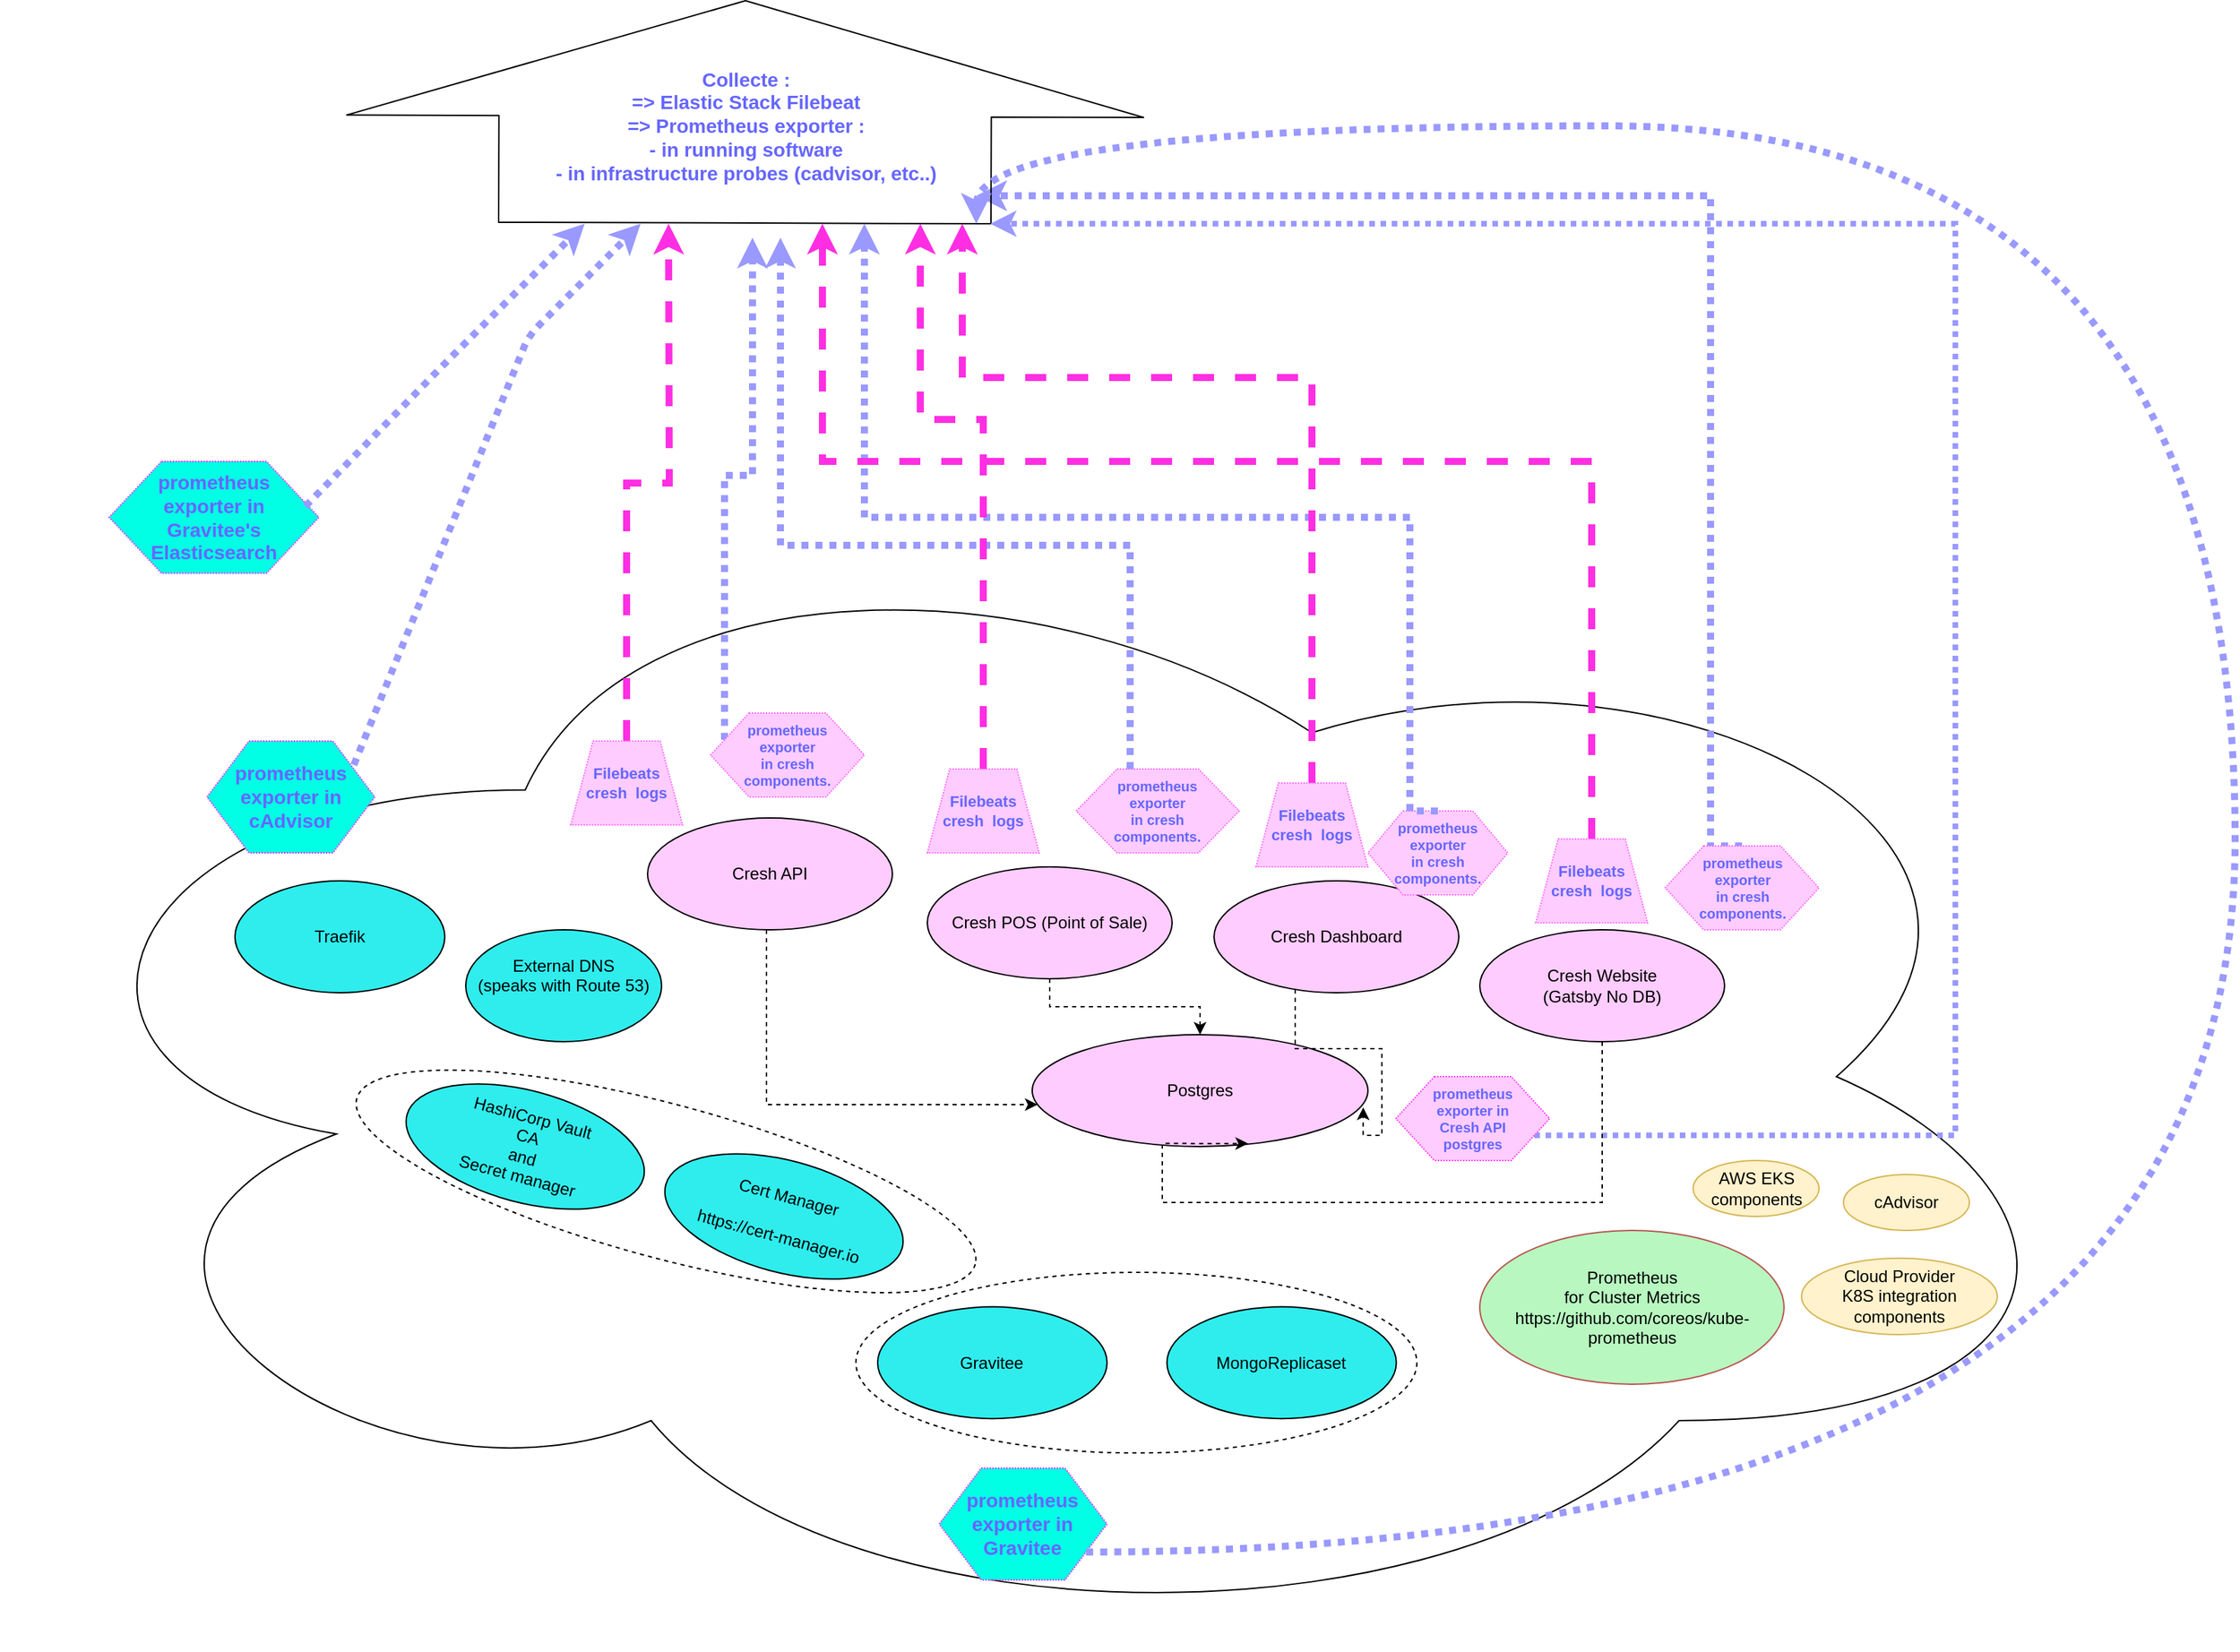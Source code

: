 <mxfile version="13.3.0" type="device"><diagram id="fgDWZy5LjRmcH4ItfqmT" name="Page-1"><mxGraphModel dx="3220" dy="1235" grid="1" gridSize="10" guides="1" tooltips="1" connect="1" arrows="1" fold="1" page="1" pageScale="1" pageWidth="850" pageHeight="1100" math="0" shadow="0"><root><mxCell id="0"/><mxCell id="1" parent="0"/><mxCell id="DMVC33KpYDfJwZsa98Fw-1" value="" style="ellipse;shape=cloud;whiteSpace=wrap;html=1;" parent="1" vertex="1"><mxGeometry x="-797.5" y="370" width="1500" height="820" as="geometry"/></mxCell><mxCell id="dFEjUb3pi1dA_-q-Uuge-21" value="" style="ellipse;whiteSpace=wrap;html=1;fillColor=none;rotation=15;dashed=1;" vertex="1" parent="1"><mxGeometry x="-550.7" y="799.91" width="457.77" height="110" as="geometry"/></mxCell><mxCell id="dFEjUb3pi1dA_-q-Uuge-6" value="" style="ellipse;whiteSpace=wrap;html=1;fillColor=none;rotation=0;dashed=1;" vertex="1" parent="1"><mxGeometry x="-186.05" y="920" width="401.05" height="129.17" as="geometry"/></mxCell><mxCell id="dFEjUb3pi1dA_-q-Uuge-32" value="Text" style="text;html=1;align=center;verticalAlign=middle;resizable=0;points=[];autosize=1;rotation=-15;" vertex="1" parent="dFEjUb3pi1dA_-q-Uuge-6"><mxGeometry x="284.362" y="51" width="40" height="20" as="geometry"/></mxCell><mxCell id="dFEjUb3pi1dA_-q-Uuge-1" value="MongoReplicaset" style="ellipse;whiteSpace=wrap;html=1;fillColor=#2FEDED;" vertex="1" parent="dFEjUb3pi1dA_-q-Uuge-6"><mxGeometry x="222.36" y="24.58" width="164" height="80" as="geometry"/></mxCell><mxCell id="DMVC33KpYDfJwZsa98Fw-52" style="edgeStyle=orthogonalEdgeStyle;rounded=0;orthogonalLoop=1;jettySize=auto;html=1;dashed=1;fontSize=14;fontColor=#6666FF;strokeWidth=5;strokeColor=#9999FF;exitX=0.5;exitY=0;exitDx=0;exitDy=0;dashPattern=1 1;" parent="1" source="DMVC33KpYDfJwZsa98Fw-36" edge="1"><mxGeometry relative="1" as="geometry"><mxPoint x="-100" y="150" as="targetPoint"/><Array as="points"><mxPoint x="425" y="150"/></Array></mxGeometry></mxCell><mxCell id="DMVC33KpYDfJwZsa98Fw-36" value="&lt;div style=&quot;font-size: 10px;&quot;&gt;&lt;font style=&quot;font-size: 10px;&quot;&gt;&lt;b style=&quot;font-size: 10px;&quot;&gt;prometheus&lt;br style=&quot;font-size: 10px;&quot;&gt; exporter&lt;br style=&quot;font-size: 10px;&quot;&gt; in&lt;/b&gt;&lt;/font&gt;&lt;b style=&quot;font-size: 10px;&quot;&gt;&lt;font style=&quot;font-size: 10px;&quot;&gt; cresh&lt;br style=&quot;font-size: 10px;&quot;&gt; components.&lt;/font&gt;&lt;br style=&quot;font-size: 10px;&quot;&gt;&lt;/b&gt;&lt;/div&gt;" style="shape=hexagon;perimeter=hexagonPerimeter2;whiteSpace=wrap;html=1;dashed=1;fontSize=10;fontColor=#6666FF;dashPattern=1 1;strokeColor=#FF66FF;fillColor=#FFCCFF;" parent="1" vertex="1"><mxGeometry x="392.5" y="615" width="110" height="60" as="geometry"/></mxCell><mxCell id="DMVC33KpYDfJwZsa98Fw-30" value="" style="shape=flexArrow;endArrow=classic;html=1;endWidth=216.667;endSize=27.217;width=352;" parent="1" edge="1"><mxGeometry width="50" height="50" relative="1" as="geometry"><mxPoint x="-265.5" y="170" as="sourcePoint"/><mxPoint x="-265" y="10" as="targetPoint"/></mxGeometry></mxCell><mxCell id="DMVC33KpYDfJwZsa98Fw-33" value="&lt;div style=&quot;font-size: 14px&quot;&gt;Collecte : &lt;br style=&quot;font-size: 14px&quot;&gt;&lt;/div&gt;&lt;div style=&quot;font-size: 14px&quot;&gt;=&amp;gt; Elastic Stack Filebeat&lt;br style=&quot;font-size: 14px&quot;&gt;=&amp;gt; Prometheus exporter : &lt;br&gt;- in running software&lt;br&gt;- in infrastructure probes (cadvisor, etc..)&lt;br style=&quot;font-size: 14px&quot;&gt;&lt;/div&gt;" style="edgeLabel;html=1;align=center;verticalAlign=middle;resizable=0;points=[];fontSize=14;fontStyle=1;fontColor=#6666FF;" parent="DMVC33KpYDfJwZsa98Fw-30" vertex="1" connectable="0"><mxGeometry x="-0.043" y="91" relative="1" as="geometry"><mxPoint x="91" y="7" as="offset"/></mxGeometry></mxCell><mxCell id="DMVC33KpYDfJwZsa98Fw-35" value="&lt;div&gt;&lt;b&gt;prometheus exporter in&lt;/b&gt;&lt;/div&gt;&lt;div&gt;&lt;b&gt;cAdvisor&lt;/b&gt;&lt;br&gt;&lt;/div&gt;" style="shape=hexagon;perimeter=hexagonPerimeter2;whiteSpace=wrap;html=1;dashed=1;fontSize=14;fontColor=#6666FF;dashPattern=1 1;strokeColor=#FF33FF;fillColor=#00FFE5;" parent="1" vertex="1"><mxGeometry x="-650" y="540" width="120" height="80" as="geometry"/></mxCell><mxCell id="DMVC33KpYDfJwZsa98Fw-50" style="edgeStyle=orthogonalEdgeStyle;rounded=0;orthogonalLoop=1;jettySize=auto;html=1;fontSize=14;fontColor=#6666FF;strokeWidth=5;strokeColor=#FF2EE3;dashed=1;" parent="1" source="DMVC33KpYDfJwZsa98Fw-38" edge="1"><mxGeometry relative="1" as="geometry"><mxPoint x="-320" y="170" as="targetPoint"/></mxGeometry></mxCell><mxCell id="DMVC33KpYDfJwZsa98Fw-38" value="&lt;b style=&quot;font-size: 11px;&quot;&gt;Filebeats&lt;br style=&quot;font-size: 11px;&quot;&gt;cresh&amp;nbsp; logs&lt;/b&gt;" style="shape=trapezoid;perimeter=trapezoidPerimeter;whiteSpace=wrap;html=1;dashed=1;dashPattern=1 1;strokeColor=#FF66FF;fillColor=#FFCCFF;fontSize=11;fontColor=#6666FF;" parent="1" vertex="1"><mxGeometry x="-390" y="540" width="80" height="60" as="geometry"/></mxCell><mxCell id="DMVC33KpYDfJwZsa98Fw-47" value="" style="endArrow=classic;html=1;fontSize=14;fontColor=#6666FF;exitX=0.875;exitY=0.213;exitDx=0;exitDy=0;exitPerimeter=0;dashed=1;strokeWidth=5;strokeColor=#9999FF;dashPattern=1 1;" parent="1" source="DMVC33KpYDfJwZsa98Fw-35" edge="1"><mxGeometry width="50" height="50" relative="1" as="geometry"><mxPoint x="-180" y="250" as="sourcePoint"/><mxPoint x="-340" y="170" as="targetPoint"/><Array as="points"><mxPoint x="-420" y="250"/></Array></mxGeometry></mxCell><mxCell id="DMVC33KpYDfJwZsa98Fw-57" value="&lt;div&gt;&lt;b&gt;prometheus exporter in&lt;/b&gt;&lt;/div&gt;&lt;div&gt;&lt;b&gt;Gravitee&lt;br&gt;&lt;/b&gt;&lt;/div&gt;" style="shape=hexagon;perimeter=hexagonPerimeter2;whiteSpace=wrap;html=1;dashed=1;fontSize=14;fontColor=#6666FF;dashPattern=1 1;strokeColor=#FF33FF;fillColor=#00FFE5;" parent="1" vertex="1"><mxGeometry x="-126.52" y="1060" width="120" height="80" as="geometry"/></mxCell><mxCell id="DMVC33KpYDfJwZsa98Fw-58" value="&lt;div&gt;&lt;b&gt;prometheus&lt;/b&gt;&lt;/div&gt;&lt;div&gt;&lt;b&gt; exporter in&lt;/b&gt;&lt;/div&gt;&lt;div&gt;&lt;b&gt;Gravitee's Elasticsearch&lt;br&gt;&lt;/b&gt;&lt;/div&gt;" style="shape=hexagon;perimeter=hexagonPerimeter2;whiteSpace=wrap;html=1;dashed=1;fontSize=14;fontColor=#6666FF;dashPattern=1 1;strokeColor=#FF33FF;fillColor=#00FFE5;" parent="1" vertex="1"><mxGeometry x="-720" y="340" width="150" height="80" as="geometry"/></mxCell><mxCell id="DMVC33KpYDfJwZsa98Fw-59" value="" style="endArrow=classic;html=1;fontSize=14;fontColor=#6666FF;exitX=0.936;exitY=0.401;exitDx=0;exitDy=0;exitPerimeter=0;dashed=1;strokeWidth=5;strokeColor=#9999FF;dashPattern=1 1;" parent="1" source="DMVC33KpYDfJwZsa98Fw-58" edge="1"><mxGeometry width="50" height="50" relative="1" as="geometry"><mxPoint x="-560" y="387.04" as="sourcePoint"/><mxPoint x="-380" y="170" as="targetPoint"/><Array as="points"><mxPoint x="-480" y="270"/></Array></mxGeometry></mxCell><mxCell id="DMVC33KpYDfJwZsa98Fw-60" value="" style="endArrow=classic;html=1;fontSize=14;fontColor=#6666FF;dashed=1;strokeWidth=5;strokeColor=#9999FF;dashPattern=1 1;edgeStyle=orthogonalEdgeStyle;curved=1;" parent="1" edge="1" source="DMVC33KpYDfJwZsa98Fw-57"><mxGeometry width="50" height="50" relative="1" as="geometry"><mxPoint x="100" y="387.04" as="sourcePoint"/><mxPoint x="-100" y="170" as="targetPoint"/><Array as="points"><mxPoint x="800" y="1120"/><mxPoint x="800" y="100"/><mxPoint x="-100" y="100"/></Array></mxGeometry></mxCell><mxCell id="DMVC33KpYDfJwZsa98Fw-72" style="edgeStyle=orthogonalEdgeStyle;rounded=0;orthogonalLoop=1;jettySize=auto;html=1;dashed=1;startArrow=none;endArrow=classic;endFill=1;strokeColor=#9999FF;strokeWidth=4;fontSize=14;fontColor=#6666FF;startFill=0;exitX=1;exitY=0.75;exitDx=0;exitDy=0;dashPattern=1 1;" parent="1" source="DMVC33KpYDfJwZsa98Fw-67" edge="1"><mxGeometry relative="1" as="geometry"><mxPoint x="-90" y="170" as="targetPoint"/><Array as="points"><mxPoint x="600" y="822"/><mxPoint x="600" y="170"/></Array></mxGeometry></mxCell><mxCell id="DMVC33KpYDfJwZsa98Fw-67" value="&lt;div style=&quot;font-size: 10px;&quot;&gt;&lt;b style=&quot;font-size: 10px;&quot;&gt;prometheus&lt;/b&gt;&lt;/div&gt;&lt;div style=&quot;font-size: 10px;&quot;&gt;&lt;b style=&quot;font-size: 10px;&quot;&gt; exporter in &lt;br style=&quot;font-size: 10px;&quot;&gt;&lt;/b&gt;&lt;/div&gt;&lt;div style=&quot;font-size: 10px;&quot;&gt;&lt;b style=&quot;font-size: 10px;&quot;&gt;Cresh API &lt;br style=&quot;font-size: 10px;&quot;&gt;&lt;/b&gt;&lt;/div&gt;&lt;div style=&quot;font-size: 10px;&quot;&gt;&lt;b style=&quot;font-size: 10px;&quot;&gt;postgres&lt;br style=&quot;font-size: 10px;&quot;&gt;&lt;/b&gt;&lt;/div&gt;" style="shape=hexagon;perimeter=hexagonPerimeter2;whiteSpace=wrap;html=1;dashed=1;fontSize=10;fontColor=#6666FF;dashPattern=1 1;strokeColor=#FF33FF;fillColor=#FFCCFF;" parent="1" vertex="1"><mxGeometry x="200" y="780" width="110" height="60" as="geometry"/></mxCell><mxCell id="dFEjUb3pi1dA_-q-Uuge-2" value="Gravitee" style="ellipse;whiteSpace=wrap;html=1;fillColor=#2FEDED;" vertex="1" parent="1"><mxGeometry x="-170.52" y="944.59" width="164" height="80" as="geometry"/></mxCell><mxCell id="dFEjUb3pi1dA_-q-Uuge-3" value="Traefik" style="ellipse;whiteSpace=wrap;html=1;fillColor=#2FEDED;" vertex="1" parent="1"><mxGeometry x="-630" y="640" width="150" height="80" as="geometry"/></mxCell><mxCell id="dFEjUb3pi1dA_-q-Uuge-5" value="Postgres" style="ellipse;whiteSpace=wrap;html=1;fillColor=#FFCCFF;" vertex="1" parent="1"><mxGeometry x="-60" y="750" width="240" height="80" as="geometry"/></mxCell><mxCell id="dFEjUb3pi1dA_-q-Uuge-14" style="edgeStyle=orthogonalEdgeStyle;rounded=0;orthogonalLoop=1;jettySize=auto;html=1;dashed=1;" edge="1" parent="1" source="dFEjUb3pi1dA_-q-Uuge-7" target="dFEjUb3pi1dA_-q-Uuge-5"><mxGeometry relative="1" as="geometry"><Array as="points"><mxPoint x="-250" y="800"/></Array></mxGeometry></mxCell><mxCell id="dFEjUb3pi1dA_-q-Uuge-7" value="Cresh API" style="ellipse;whiteSpace=wrap;html=1;fillColor=#FFCCFF;" vertex="1" parent="1"><mxGeometry x="-335" y="595" width="175" height="80" as="geometry"/></mxCell><mxCell id="dFEjUb3pi1dA_-q-Uuge-16" style="edgeStyle=orthogonalEdgeStyle;rounded=0;orthogonalLoop=1;jettySize=auto;html=1;entryX=0.986;entryY=0.65;entryDx=0;entryDy=0;entryPerimeter=0;dashed=1;" edge="1" parent="1" source="dFEjUb3pi1dA_-q-Uuge-8" target="dFEjUb3pi1dA_-q-Uuge-5"><mxGeometry relative="1" as="geometry"><Array as="points"><mxPoint x="128" y="760"/><mxPoint x="190" y="760"/><mxPoint x="190" y="822"/></Array></mxGeometry></mxCell><mxCell id="dFEjUb3pi1dA_-q-Uuge-8" value="Cresh Dashboard" style="ellipse;whiteSpace=wrap;html=1;fillColor=#FFCCFF;" vertex="1" parent="1"><mxGeometry x="70" y="640" width="175" height="80" as="geometry"/></mxCell><mxCell id="dFEjUb3pi1dA_-q-Uuge-17" style="edgeStyle=orthogonalEdgeStyle;rounded=0;orthogonalLoop=1;jettySize=auto;html=1;entryX=0.643;entryY=0.973;entryDx=0;entryDy=0;entryPerimeter=0;dashed=1;" edge="1" parent="1" source="dFEjUb3pi1dA_-q-Uuge-9" target="dFEjUb3pi1dA_-q-Uuge-5"><mxGeometry relative="1" as="geometry"><Array as="points"><mxPoint x="348" y="870"/><mxPoint x="33" y="870"/></Array></mxGeometry></mxCell><mxCell id="dFEjUb3pi1dA_-q-Uuge-9" value="Cresh Website &lt;br&gt;(Gatsby No DB)" style="ellipse;whiteSpace=wrap;html=1;fillColor=#FFCCFF;" vertex="1" parent="1"><mxGeometry x="260" y="675" width="175" height="80" as="geometry"/></mxCell><mxCell id="dFEjUb3pi1dA_-q-Uuge-15" style="edgeStyle=orthogonalEdgeStyle;rounded=0;orthogonalLoop=1;jettySize=auto;html=1;dashed=1;" edge="1" parent="1" source="dFEjUb3pi1dA_-q-Uuge-10" target="dFEjUb3pi1dA_-q-Uuge-5"><mxGeometry relative="1" as="geometry"/></mxCell><mxCell id="dFEjUb3pi1dA_-q-Uuge-10" value="Cresh POS (Point of Sale)" style="ellipse;whiteSpace=wrap;html=1;fillColor=#FFCCFF;" vertex="1" parent="1"><mxGeometry x="-135" y="630" width="175" height="80" as="geometry"/></mxCell><mxCell id="dFEjUb3pi1dA_-q-Uuge-18" value="External DNS&lt;br&gt;&lt;div&gt;(speaks with Route 53)&lt;/div&gt;&lt;div&gt;&lt;br&gt;&lt;/div&gt;" style="ellipse;whiteSpace=wrap;html=1;fillColor=#2FEDED;" vertex="1" parent="1"><mxGeometry x="-465" y="675" width="140" height="80" as="geometry"/></mxCell><mxCell id="dFEjUb3pi1dA_-q-Uuge-19" value="Cert Manager&lt;br&gt;&lt;div&gt;&lt;br&gt;&lt;/div&gt;&lt;div&gt;https://cert-manager.io&lt;br&gt;&lt;/div&gt;" style="ellipse;whiteSpace=wrap;html=1;fillColor=#2FEDED;rotation=15;" vertex="1" parent="1"><mxGeometry x="-325" y="840" width="175" height="80" as="geometry"/></mxCell><mxCell id="dFEjUb3pi1dA_-q-Uuge-20" value="HashiCorp Vault&lt;br&gt;&lt;div&gt;CA&lt;br&gt;and &lt;br&gt;Secret manager&lt;br&gt;&lt;/div&gt;" style="ellipse;whiteSpace=wrap;html=1;fillColor=#2FEDED;rotation=15;" vertex="1" parent="1"><mxGeometry x="-510" y="790" width="175" height="80" as="geometry"/></mxCell><mxCell id="dFEjUb3pi1dA_-q-Uuge-34" value="cAdvisor" style="ellipse;whiteSpace=wrap;html=1;fillColor=#fff2cc;strokeColor=#d6b656;" vertex="1" parent="1"><mxGeometry x="520" y="850.0" width="90" height="40" as="geometry"/></mxCell><mxCell id="dFEjUb3pi1dA_-q-Uuge-35" value="Cloud Provider&lt;br&gt;K8S integration&lt;br&gt;components" style="ellipse;whiteSpace=wrap;html=1;fillColor=#fff2cc;strokeColor=#d6b656;" vertex="1" parent="1"><mxGeometry x="490" y="909.91" width="140" height="54.59" as="geometry"/></mxCell><mxCell id="dFEjUb3pi1dA_-q-Uuge-36" value="AWS EKS &lt;br&gt;components" style="ellipse;whiteSpace=wrap;html=1;fillColor=#fff2cc;strokeColor=#d6b656;" vertex="1" parent="1"><mxGeometry x="412.5" y="840.0" width="90" height="40" as="geometry"/></mxCell><mxCell id="dFEjUb3pi1dA_-q-Uuge-38" value="&lt;div style=&quot;font-size: 10px;&quot;&gt;&lt;font style=&quot;font-size: 10px;&quot;&gt;&lt;b style=&quot;font-size: 10px;&quot;&gt;prometheus&lt;br style=&quot;font-size: 10px;&quot;&gt; exporter&lt;br style=&quot;font-size: 10px;&quot;&gt; in&lt;/b&gt;&lt;/font&gt;&lt;b style=&quot;font-size: 10px;&quot;&gt;&lt;font style=&quot;font-size: 10px;&quot;&gt; cresh&lt;br style=&quot;font-size: 10px;&quot;&gt; components.&lt;/font&gt;&lt;br style=&quot;font-size: 10px;&quot;&gt;&lt;/b&gt;&lt;/div&gt;" style="shape=hexagon;perimeter=hexagonPerimeter2;whiteSpace=wrap;html=1;dashed=1;fontSize=10;fontColor=#6666FF;dashPattern=1 1;strokeColor=#FF66FF;fillColor=#FFCCFF;" vertex="1" parent="1"><mxGeometry x="180" y="590" width="100" height="60" as="geometry"/></mxCell><mxCell id="dFEjUb3pi1dA_-q-Uuge-39" value="&lt;div style=&quot;font-size: 10px;&quot;&gt;&lt;font style=&quot;font-size: 10px;&quot;&gt;&lt;b style=&quot;font-size: 10px;&quot;&gt;prometheus&lt;br style=&quot;font-size: 10px;&quot;&gt; exporter&lt;br style=&quot;font-size: 10px;&quot;&gt; in&lt;/b&gt;&lt;/font&gt;&lt;b style=&quot;font-size: 10px;&quot;&gt;&lt;font style=&quot;font-size: 10px;&quot;&gt; cresh&lt;br style=&quot;font-size: 10px;&quot;&gt; components.&lt;/font&gt;&lt;br style=&quot;font-size: 10px;&quot;&gt;&lt;/b&gt;&lt;/div&gt;" style="shape=hexagon;perimeter=hexagonPerimeter2;whiteSpace=wrap;html=1;dashed=1;fontSize=10;fontColor=#6666FF;dashPattern=1 1;strokeColor=#FF66FF;fillColor=#FFCCFF;" vertex="1" parent="1"><mxGeometry x="-28.52" y="560" width="116.52" height="60" as="geometry"/></mxCell><mxCell id="dFEjUb3pi1dA_-q-Uuge-44" style="edgeStyle=orthogonalEdgeStyle;rounded=0;orthogonalLoop=1;jettySize=auto;html=1;dashed=1;fontSize=10;strokeWidth=5;fillColor=#dae8fc;strokeColor=#9999FF;dashPattern=1 1;" edge="1" parent="1" source="dFEjUb3pi1dA_-q-Uuge-40"><mxGeometry relative="1" as="geometry"><mxPoint x="-260" y="180" as="targetPoint"/><Array as="points"><mxPoint x="-280" y="350"/><mxPoint x="-260" y="350"/></Array></mxGeometry></mxCell><mxCell id="dFEjUb3pi1dA_-q-Uuge-40" value="&lt;div style=&quot;font-size: 10px;&quot;&gt;&lt;font style=&quot;font-size: 10px;&quot;&gt;&lt;b style=&quot;font-size: 10px;&quot;&gt;prometheus&lt;br style=&quot;font-size: 10px;&quot;&gt; exporter&lt;br style=&quot;font-size: 10px;&quot;&gt; in&lt;/b&gt;&lt;/font&gt;&lt;b style=&quot;font-size: 10px;&quot;&gt;&lt;font style=&quot;font-size: 10px;&quot;&gt; cresh&lt;br style=&quot;font-size: 10px;&quot;&gt; components.&lt;/font&gt;&lt;br style=&quot;font-size: 10px;&quot;&gt;&lt;/b&gt;&lt;/div&gt;" style="shape=hexagon;perimeter=hexagonPerimeter2;whiteSpace=wrap;html=1;dashed=1;fontSize=10;fontColor=#6666FF;dashPattern=1 1;strokeColor=#FF66FF;fillColor=#FFCCFF;" vertex="1" parent="1"><mxGeometry x="-290" y="520" width="110" height="60" as="geometry"/></mxCell><mxCell id="dFEjUb3pi1dA_-q-Uuge-42" style="edgeStyle=orthogonalEdgeStyle;rounded=0;orthogonalLoop=1;jettySize=auto;html=1;dashed=1;fontSize=14;fontColor=#6666FF;strokeWidth=5;strokeColor=#9999FF;exitX=0.5;exitY=0;exitDx=0;exitDy=0;dashPattern=1 1;" edge="1" parent="1" source="dFEjUb3pi1dA_-q-Uuge-38"><mxGeometry relative="1" as="geometry"><mxPoint x="-180" y="170" as="targetPoint"/><Array as="points"><mxPoint x="210" y="380"/><mxPoint x="-180" y="380"/></Array><mxPoint x="235" y="530" as="sourcePoint"/></mxGeometry></mxCell><mxCell id="dFEjUb3pi1dA_-q-Uuge-43" style="edgeStyle=orthogonalEdgeStyle;rounded=0;orthogonalLoop=1;jettySize=auto;html=1;dashed=1;fontSize=14;fontColor=#6666FF;strokeWidth=5;strokeColor=#9999FF;exitX=0.5;exitY=0;exitDx=0;exitDy=0;dashPattern=1 1;" edge="1" parent="1"><mxGeometry relative="1" as="geometry"><mxPoint x="-240" y="180" as="targetPoint"/><Array as="points"><mxPoint x="10" y="400"/><mxPoint x="-240" y="400"/></Array><mxPoint x="10" y="560" as="sourcePoint"/></mxGeometry></mxCell><mxCell id="dFEjUb3pi1dA_-q-Uuge-48" style="edgeStyle=orthogonalEdgeStyle;rounded=0;orthogonalLoop=1;jettySize=auto;html=1;dashed=1;strokeColor=#FF2EE3;strokeWidth=5;fontSize=11;" edge="1" parent="1" source="dFEjUb3pi1dA_-q-Uuge-45"><mxGeometry relative="1" as="geometry"><mxPoint x="-140" y="170" as="targetPoint"/><Array as="points"><mxPoint x="-95" y="310"/><mxPoint x="-140" y="310"/></Array></mxGeometry></mxCell><mxCell id="dFEjUb3pi1dA_-q-Uuge-45" value="&lt;b style=&quot;font-size: 11px;&quot;&gt;Filebeats&lt;br style=&quot;font-size: 11px;&quot;&gt;cresh&amp;nbsp; logs&lt;/b&gt;" style="shape=trapezoid;perimeter=trapezoidPerimeter;whiteSpace=wrap;html=1;dashed=1;dashPattern=1 1;strokeColor=#FF66FF;fillColor=#FFCCFF;fontSize=11;fontColor=#6666FF;" vertex="1" parent="1"><mxGeometry x="-135" y="560" width="80" height="60" as="geometry"/></mxCell><mxCell id="dFEjUb3pi1dA_-q-Uuge-49" style="edgeStyle=orthogonalEdgeStyle;rounded=0;orthogonalLoop=1;jettySize=auto;html=1;dashed=1;strokeColor=#FF2EE3;strokeWidth=5;fontSize=11;" edge="1" parent="1" source="dFEjUb3pi1dA_-q-Uuge-46"><mxGeometry relative="1" as="geometry"><mxPoint x="-110" y="170" as="targetPoint"/><Array as="points"><mxPoint x="140" y="280"/><mxPoint x="-110" y="280"/></Array></mxGeometry></mxCell><mxCell id="dFEjUb3pi1dA_-q-Uuge-46" value="&lt;b style=&quot;font-size: 11px;&quot;&gt;Filebeats&lt;br style=&quot;font-size: 11px;&quot;&gt;cresh&amp;nbsp; logs&lt;/b&gt;" style="shape=trapezoid;perimeter=trapezoidPerimeter;whiteSpace=wrap;html=1;dashed=1;dashPattern=1 1;strokeColor=#FF66FF;fillColor=#FFCCFF;fontSize=11;fontColor=#6666FF;" vertex="1" parent="1"><mxGeometry x="100" y="570" width="80" height="60" as="geometry"/></mxCell><mxCell id="dFEjUb3pi1dA_-q-Uuge-50" style="edgeStyle=orthogonalEdgeStyle;rounded=0;orthogonalLoop=1;jettySize=auto;html=1;dashed=1;strokeColor=#FF2EE3;strokeWidth=5;fontSize=11;" edge="1" parent="1" source="dFEjUb3pi1dA_-q-Uuge-47"><mxGeometry relative="1" as="geometry"><mxPoint x="-210" y="170" as="targetPoint"/><Array as="points"><mxPoint x="340" y="340"/><mxPoint x="-210" y="340"/></Array></mxGeometry></mxCell><mxCell id="dFEjUb3pi1dA_-q-Uuge-47" value="&lt;b style=&quot;font-size: 11px;&quot;&gt;Filebeats&lt;br style=&quot;font-size: 11px;&quot;&gt;cresh&amp;nbsp; logs&lt;/b&gt;" style="shape=trapezoid;perimeter=trapezoidPerimeter;whiteSpace=wrap;html=1;dashed=1;dashPattern=1 1;strokeColor=#FF66FF;fillColor=#FFCCFF;fontSize=11;fontColor=#6666FF;" vertex="1" parent="1"><mxGeometry x="300" y="610" width="80" height="60" as="geometry"/></mxCell><mxCell id="dFEjUb3pi1dA_-q-Uuge-51" value="&lt;div&gt;Prometheus &lt;br&gt;&lt;/div&gt;&lt;div&gt;for Cluster Metrics&lt;/div&gt;https://github.com/coreos/kube-prometheus" style="ellipse;whiteSpace=wrap;html=1;fillColor=#B8F8C0;rotation=0;strokeColor=#b85450;" vertex="1" parent="1"><mxGeometry x="260" y="890" width="217.5" height="110" as="geometry"/></mxCell></root></mxGraphModel></diagram></mxfile>